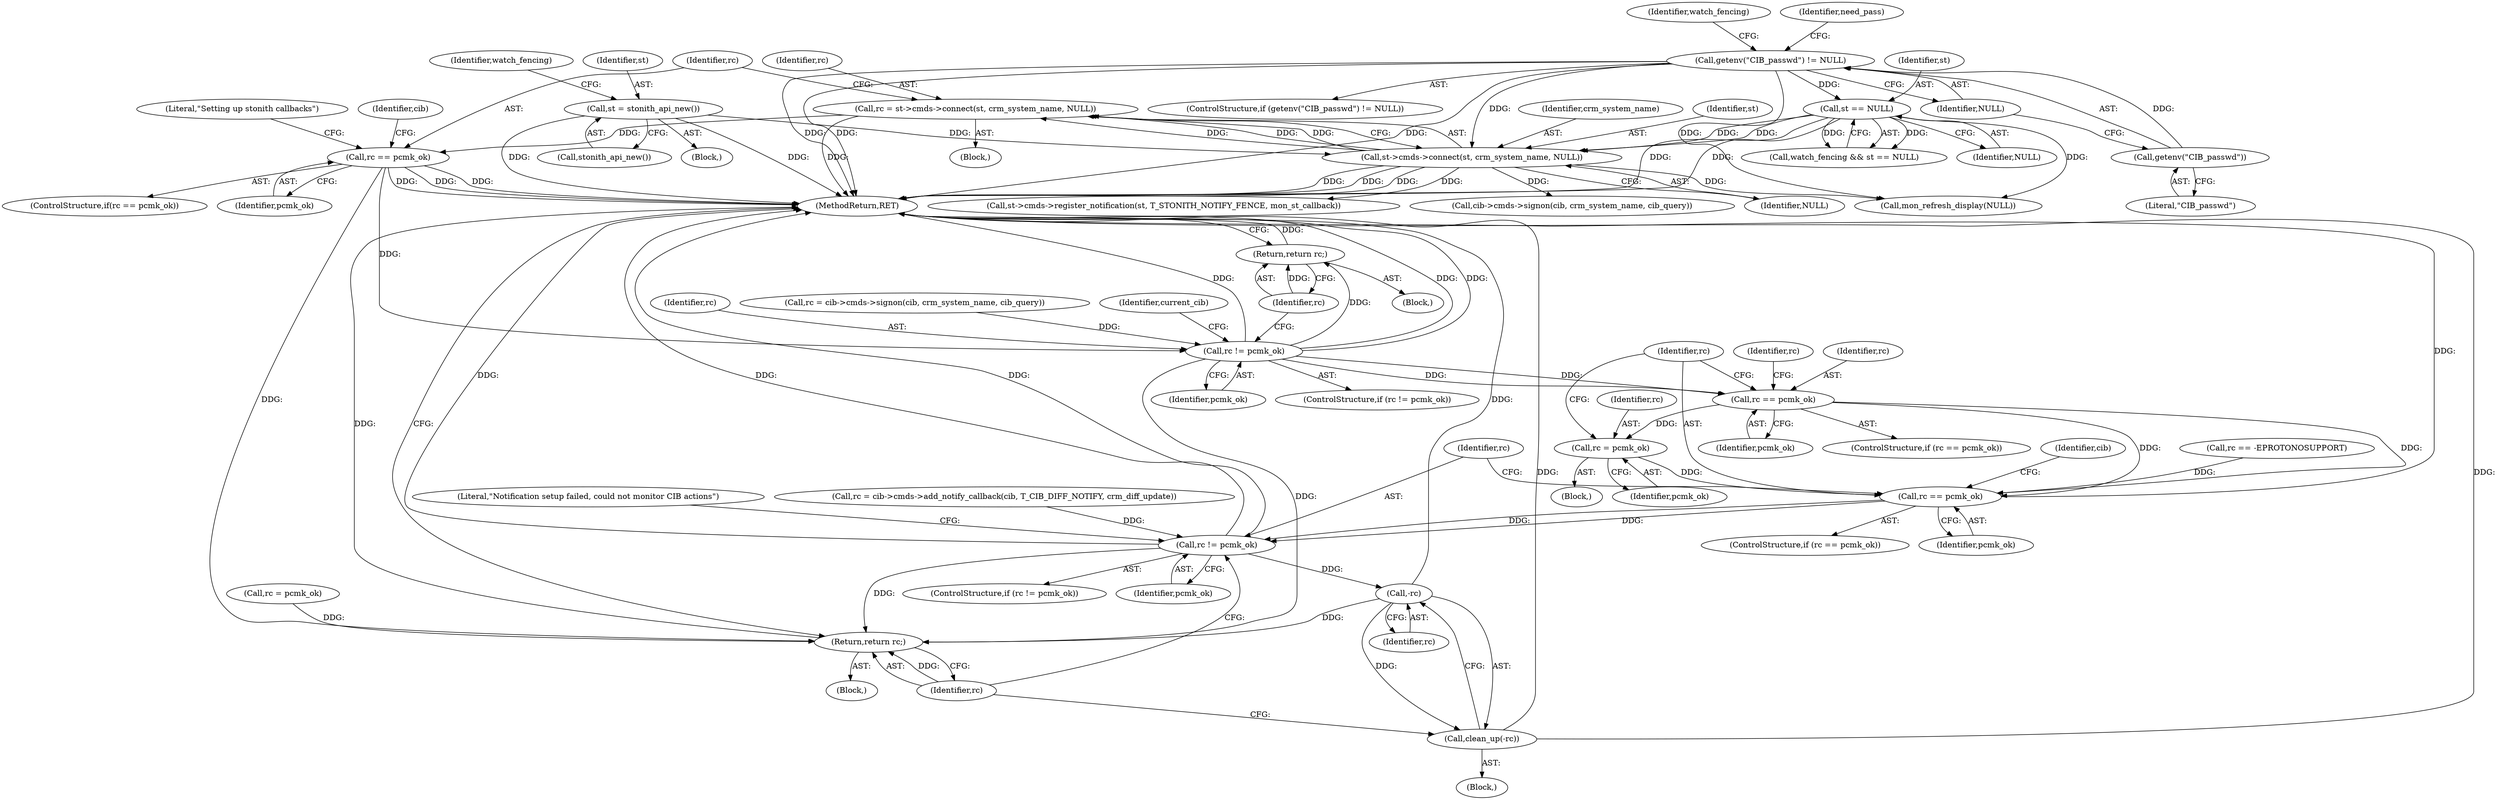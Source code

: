 digraph "0_pacemaker_564f7cc2a51dcd2f28ab12a13394f31be5aa3c93_19@API" {
"1000141" [label="(Call,rc = st->cmds->connect(st, crm_system_name, NULL))"];
"1000143" [label="(Call,st->cmds->connect(st, crm_system_name, NULL))"];
"1000127" [label="(Call,st = stonith_api_new())"];
"1000123" [label="(Call,st == NULL)"];
"1000112" [label="(Call,getenv(\"CIB_passwd\") != NULL)"];
"1000113" [label="(Call,getenv(\"CIB_passwd\"))"];
"1000148" [label="(Call,rc == pcmk_ok)"];
"1000196" [label="(Call,rc != pcmk_ok)"];
"1000200" [label="(Return,return rc;)"];
"1000212" [label="(Call,rc == pcmk_ok)"];
"1000234" [label="(Call,rc = pcmk_ok)"];
"1000238" [label="(Call,rc == pcmk_ok)"];
"1000253" [label="(Call,rc != pcmk_ok)"];
"1000265" [label="(Call,-rc)"];
"1000264" [label="(Call,clean_up(-rc))"];
"1000267" [label="(Return,return rc;)"];
"1000197" [label="(Identifier,rc)"];
"1000126" [label="(Block,)"];
"1000198" [label="(Identifier,pcmk_ok)"];
"1000196" [label="(Call,rc != pcmk_ok)"];
"1000243" [label="(Identifier,cib)"];
"1000128" [label="(Identifier,st)"];
"1000258" [label="(Literal,\"Notification setup failed, could not monitor CIB actions\")"];
"1000122" [label="(Identifier,watch_fencing)"];
"1000267" [label="(Return,return rc;)"];
"1000246" [label="(Call,rc = cib->cmds->add_notify_callback(cib, T_CIB_DIFF_NOTIFY, crm_diff_update))"];
"1000191" [label="(Call,cib->cmds->signon(cib, crm_system_name, cib_query))"];
"1000143" [label="(Call,st->cmds->connect(st, crm_system_name, NULL))"];
"1000212" [label="(Call,rc == pcmk_ok)"];
"1000252" [label="(ControlStructure,if (rc != pcmk_ok))"];
"1000256" [label="(Block,)"];
"1000222" [label="(Call,rc == -EPROTONOSUPPORT)"];
"1000206" [label="(Call,mon_refresh_display(NULL))"];
"1000104" [label="(Call,rc = pcmk_ok)"];
"1000111" [label="(ControlStructure,if (getenv(\"CIB_passwd\") != NULL))"];
"1000141" [label="(Call,rc = st->cmds->connect(st, crm_system_name, NULL))"];
"1000213" [label="(Identifier,rc)"];
"1000189" [label="(Call,rc = cib->cmds->signon(cib, crm_system_name, cib_query))"];
"1000113" [label="(Call,getenv(\"CIB_passwd\"))"];
"1000142" [label="(Identifier,rc)"];
"1000118" [label="(Identifier,need_pass)"];
"1000148" [label="(Call,rc == pcmk_ok)"];
"1000138" [label="(Block,)"];
"1000147" [label="(ControlStructure,if(rc == pcmk_ok))"];
"1000203" [label="(Identifier,current_cib)"];
"1000214" [label="(Identifier,pcmk_ok)"];
"1000200" [label="(Return,return rc;)"];
"1000264" [label="(Call,clean_up(-rc))"];
"1000146" [label="(Identifier,NULL)"];
"1000124" [label="(Identifier,st)"];
"1000129" [label="(Call,stonith_api_new())"];
"1000153" [label="(Literal,\"Setting up stonith callbacks\")"];
"1000211" [label="(ControlStructure,if (rc == pcmk_ok))"];
"1000217" [label="(Identifier,rc)"];
"1000237" [label="(ControlStructure,if (rc == pcmk_ok))"];
"1000240" [label="(Identifier,pcmk_ok)"];
"1000266" [label="(Identifier,rc)"];
"1000125" [label="(Identifier,NULL)"];
"1000127" [label="(Call,st = stonith_api_new())"];
"1000162" [label="(Identifier,cib)"];
"1000112" [label="(Call,getenv(\"CIB_passwd\") != NULL)"];
"1000265" [label="(Call,-rc)"];
"1000255" [label="(Identifier,pcmk_ok)"];
"1000235" [label="(Identifier,rc)"];
"1000102" [label="(Block,)"];
"1000149" [label="(Identifier,rc)"];
"1000269" [label="(MethodReturn,RET)"];
"1000253" [label="(Call,rc != pcmk_ok)"];
"1000195" [label="(ControlStructure,if (rc != pcmk_ok))"];
"1000238" [label="(Call,rc == pcmk_ok)"];
"1000154" [label="(Call,st->cmds->register_notification(st, T_STONITH_NOTIFY_FENCE, mon_st_callback))"];
"1000115" [label="(Identifier,NULL)"];
"1000201" [label="(Identifier,rc)"];
"1000226" [label="(Block,)"];
"1000268" [label="(Identifier,rc)"];
"1000132" [label="(Identifier,watch_fencing)"];
"1000114" [label="(Literal,\"CIB_passwd\")"];
"1000145" [label="(Identifier,crm_system_name)"];
"1000234" [label="(Call,rc = pcmk_ok)"];
"1000150" [label="(Identifier,pcmk_ok)"];
"1000199" [label="(Block,)"];
"1000236" [label="(Identifier,pcmk_ok)"];
"1000121" [label="(Call,watch_fencing && st == NULL)"];
"1000239" [label="(Identifier,rc)"];
"1000123" [label="(Call,st == NULL)"];
"1000144" [label="(Identifier,st)"];
"1000254" [label="(Identifier,rc)"];
"1000141" -> "1000138"  [label="AST: "];
"1000141" -> "1000143"  [label="CFG: "];
"1000142" -> "1000141"  [label="AST: "];
"1000143" -> "1000141"  [label="AST: "];
"1000149" -> "1000141"  [label="CFG: "];
"1000141" -> "1000269"  [label="DDG: "];
"1000143" -> "1000141"  [label="DDG: "];
"1000143" -> "1000141"  [label="DDG: "];
"1000143" -> "1000141"  [label="DDG: "];
"1000141" -> "1000148"  [label="DDG: "];
"1000143" -> "1000146"  [label="CFG: "];
"1000144" -> "1000143"  [label="AST: "];
"1000145" -> "1000143"  [label="AST: "];
"1000146" -> "1000143"  [label="AST: "];
"1000143" -> "1000269"  [label="DDG: "];
"1000143" -> "1000269"  [label="DDG: "];
"1000143" -> "1000269"  [label="DDG: "];
"1000127" -> "1000143"  [label="DDG: "];
"1000123" -> "1000143"  [label="DDG: "];
"1000123" -> "1000143"  [label="DDG: "];
"1000112" -> "1000143"  [label="DDG: "];
"1000143" -> "1000154"  [label="DDG: "];
"1000143" -> "1000191"  [label="DDG: "];
"1000143" -> "1000206"  [label="DDG: "];
"1000127" -> "1000126"  [label="AST: "];
"1000127" -> "1000129"  [label="CFG: "];
"1000128" -> "1000127"  [label="AST: "];
"1000129" -> "1000127"  [label="AST: "];
"1000132" -> "1000127"  [label="CFG: "];
"1000127" -> "1000269"  [label="DDG: "];
"1000127" -> "1000269"  [label="DDG: "];
"1000123" -> "1000121"  [label="AST: "];
"1000123" -> "1000125"  [label="CFG: "];
"1000124" -> "1000123"  [label="AST: "];
"1000125" -> "1000123"  [label="AST: "];
"1000121" -> "1000123"  [label="CFG: "];
"1000123" -> "1000269"  [label="DDG: "];
"1000123" -> "1000269"  [label="DDG: "];
"1000123" -> "1000121"  [label="DDG: "];
"1000123" -> "1000121"  [label="DDG: "];
"1000112" -> "1000123"  [label="DDG: "];
"1000123" -> "1000206"  [label="DDG: "];
"1000112" -> "1000111"  [label="AST: "];
"1000112" -> "1000115"  [label="CFG: "];
"1000113" -> "1000112"  [label="AST: "];
"1000115" -> "1000112"  [label="AST: "];
"1000118" -> "1000112"  [label="CFG: "];
"1000122" -> "1000112"  [label="CFG: "];
"1000112" -> "1000269"  [label="DDG: "];
"1000112" -> "1000269"  [label="DDG: "];
"1000112" -> "1000269"  [label="DDG: "];
"1000113" -> "1000112"  [label="DDG: "];
"1000112" -> "1000206"  [label="DDG: "];
"1000113" -> "1000114"  [label="CFG: "];
"1000114" -> "1000113"  [label="AST: "];
"1000115" -> "1000113"  [label="CFG: "];
"1000148" -> "1000147"  [label="AST: "];
"1000148" -> "1000150"  [label="CFG: "];
"1000149" -> "1000148"  [label="AST: "];
"1000150" -> "1000148"  [label="AST: "];
"1000153" -> "1000148"  [label="CFG: "];
"1000162" -> "1000148"  [label="CFG: "];
"1000148" -> "1000269"  [label="DDG: "];
"1000148" -> "1000269"  [label="DDG: "];
"1000148" -> "1000269"  [label="DDG: "];
"1000148" -> "1000196"  [label="DDG: "];
"1000148" -> "1000267"  [label="DDG: "];
"1000196" -> "1000195"  [label="AST: "];
"1000196" -> "1000198"  [label="CFG: "];
"1000197" -> "1000196"  [label="AST: "];
"1000198" -> "1000196"  [label="AST: "];
"1000201" -> "1000196"  [label="CFG: "];
"1000203" -> "1000196"  [label="CFG: "];
"1000196" -> "1000269"  [label="DDG: "];
"1000196" -> "1000269"  [label="DDG: "];
"1000196" -> "1000269"  [label="DDG: "];
"1000189" -> "1000196"  [label="DDG: "];
"1000196" -> "1000200"  [label="DDG: "];
"1000196" -> "1000212"  [label="DDG: "];
"1000196" -> "1000212"  [label="DDG: "];
"1000196" -> "1000267"  [label="DDG: "];
"1000200" -> "1000199"  [label="AST: "];
"1000200" -> "1000201"  [label="CFG: "];
"1000201" -> "1000200"  [label="AST: "];
"1000269" -> "1000200"  [label="CFG: "];
"1000200" -> "1000269"  [label="DDG: "];
"1000201" -> "1000200"  [label="DDG: "];
"1000212" -> "1000211"  [label="AST: "];
"1000212" -> "1000214"  [label="CFG: "];
"1000213" -> "1000212"  [label="AST: "];
"1000214" -> "1000212"  [label="AST: "];
"1000217" -> "1000212"  [label="CFG: "];
"1000239" -> "1000212"  [label="CFG: "];
"1000212" -> "1000234"  [label="DDG: "];
"1000212" -> "1000238"  [label="DDG: "];
"1000212" -> "1000238"  [label="DDG: "];
"1000234" -> "1000226"  [label="AST: "];
"1000234" -> "1000236"  [label="CFG: "];
"1000235" -> "1000234"  [label="AST: "];
"1000236" -> "1000234"  [label="AST: "];
"1000239" -> "1000234"  [label="CFG: "];
"1000234" -> "1000238"  [label="DDG: "];
"1000238" -> "1000237"  [label="AST: "];
"1000238" -> "1000240"  [label="CFG: "];
"1000239" -> "1000238"  [label="AST: "];
"1000240" -> "1000238"  [label="AST: "];
"1000243" -> "1000238"  [label="CFG: "];
"1000254" -> "1000238"  [label="CFG: "];
"1000238" -> "1000269"  [label="DDG: "];
"1000222" -> "1000238"  [label="DDG: "];
"1000238" -> "1000253"  [label="DDG: "];
"1000238" -> "1000253"  [label="DDG: "];
"1000253" -> "1000252"  [label="AST: "];
"1000253" -> "1000255"  [label="CFG: "];
"1000254" -> "1000253"  [label="AST: "];
"1000255" -> "1000253"  [label="AST: "];
"1000258" -> "1000253"  [label="CFG: "];
"1000268" -> "1000253"  [label="CFG: "];
"1000253" -> "1000269"  [label="DDG: "];
"1000253" -> "1000269"  [label="DDG: "];
"1000253" -> "1000269"  [label="DDG: "];
"1000246" -> "1000253"  [label="DDG: "];
"1000253" -> "1000265"  [label="DDG: "];
"1000253" -> "1000267"  [label="DDG: "];
"1000265" -> "1000264"  [label="AST: "];
"1000265" -> "1000266"  [label="CFG: "];
"1000266" -> "1000265"  [label="AST: "];
"1000264" -> "1000265"  [label="CFG: "];
"1000265" -> "1000269"  [label="DDG: "];
"1000265" -> "1000264"  [label="DDG: "];
"1000265" -> "1000267"  [label="DDG: "];
"1000264" -> "1000256"  [label="AST: "];
"1000268" -> "1000264"  [label="CFG: "];
"1000264" -> "1000269"  [label="DDG: "];
"1000264" -> "1000269"  [label="DDG: "];
"1000267" -> "1000102"  [label="AST: "];
"1000267" -> "1000268"  [label="CFG: "];
"1000268" -> "1000267"  [label="AST: "];
"1000269" -> "1000267"  [label="CFG: "];
"1000267" -> "1000269"  [label="DDG: "];
"1000268" -> "1000267"  [label="DDG: "];
"1000104" -> "1000267"  [label="DDG: "];
}
